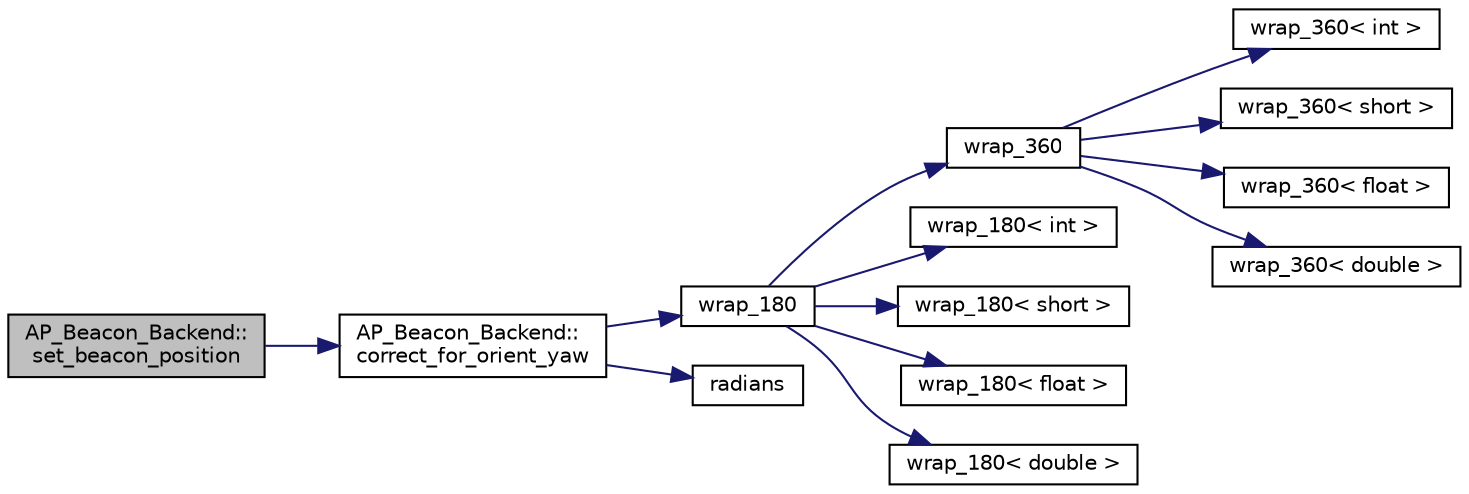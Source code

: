 digraph "AP_Beacon_Backend::set_beacon_position"
{
 // INTERACTIVE_SVG=YES
  edge [fontname="Helvetica",fontsize="10",labelfontname="Helvetica",labelfontsize="10"];
  node [fontname="Helvetica",fontsize="10",shape=record];
  rankdir="LR";
  Node1 [label="AP_Beacon_Backend::\lset_beacon_position",height=0.2,width=0.4,color="black", fillcolor="grey75", style="filled", fontcolor="black"];
  Node1 -> Node2 [color="midnightblue",fontsize="10",style="solid",fontname="Helvetica"];
  Node2 [label="AP_Beacon_Backend::\lcorrect_for_orient_yaw",height=0.2,width=0.4,color="black", fillcolor="white", style="filled",URL="$classAP__Beacon__Backend.html#ac2ff3477615e67258b494f5c3ffac448"];
  Node2 -> Node3 [color="midnightblue",fontsize="10",style="solid",fontname="Helvetica"];
  Node3 [label="wrap_180",height=0.2,width=0.4,color="black", fillcolor="white", style="filled",URL="$AP__Math_8cpp.html#a603d717bc95dd546b9e2c4da57b88a39"];
  Node3 -> Node4 [color="midnightblue",fontsize="10",style="solid",fontname="Helvetica"];
  Node4 [label="wrap_360",height=0.2,width=0.4,color="black", fillcolor="white", style="filled",URL="$AP__Math_8cpp.html#aac44349f9b159f31fc43fe924d52f7fc"];
  Node4 -> Node5 [color="midnightblue",fontsize="10",style="solid",fontname="Helvetica"];
  Node5 [label="wrap_360\< int \>",height=0.2,width=0.4,color="black", fillcolor="white", style="filled",URL="$AP__Math_8cpp.html#ad909fc5c89c69617f13018963a685bd5"];
  Node4 -> Node6 [color="midnightblue",fontsize="10",style="solid",fontname="Helvetica"];
  Node6 [label="wrap_360\< short \>",height=0.2,width=0.4,color="black", fillcolor="white", style="filled",URL="$AP__Math_8cpp.html#a3c6b3854a342ae989b7c2296b4c6c6ec"];
  Node4 -> Node7 [color="midnightblue",fontsize="10",style="solid",fontname="Helvetica"];
  Node7 [label="wrap_360\< float \>",height=0.2,width=0.4,color="black", fillcolor="white", style="filled",URL="$AP__Math_8cpp.html#ad75d42039e8eda0c32431b8882b46fc4"];
  Node4 -> Node8 [color="midnightblue",fontsize="10",style="solid",fontname="Helvetica"];
  Node8 [label="wrap_360\< double \>",height=0.2,width=0.4,color="black", fillcolor="white", style="filled",URL="$AP__Math_8cpp.html#aaf5c8a69731644be38edeaedbd1b1c8d"];
  Node3 -> Node9 [color="midnightblue",fontsize="10",style="solid",fontname="Helvetica"];
  Node9 [label="wrap_180\< int \>",height=0.2,width=0.4,color="black", fillcolor="white", style="filled",URL="$AP__Math_8cpp.html#a02a2cf5a700e31fcf6b444311939d6f8"];
  Node3 -> Node10 [color="midnightblue",fontsize="10",style="solid",fontname="Helvetica"];
  Node10 [label="wrap_180\< short \>",height=0.2,width=0.4,color="black", fillcolor="white", style="filled",URL="$AP__Math_8cpp.html#a3a086dd71d651cf1d4a28ec87decb8b0"];
  Node3 -> Node11 [color="midnightblue",fontsize="10",style="solid",fontname="Helvetica"];
  Node11 [label="wrap_180\< float \>",height=0.2,width=0.4,color="black", fillcolor="white", style="filled",URL="$AP__Math_8cpp.html#abfa396c065d0b24a9fd841beb6404a7b"];
  Node3 -> Node12 [color="midnightblue",fontsize="10",style="solid",fontname="Helvetica"];
  Node12 [label="wrap_180\< double \>",height=0.2,width=0.4,color="black", fillcolor="white", style="filled",URL="$AP__Math_8cpp.html#addf2d396e8779d86f1296f2fecf105e4"];
  Node2 -> Node13 [color="midnightblue",fontsize="10",style="solid",fontname="Helvetica"];
  Node13 [label="radians",height=0.2,width=0.4,color="black", fillcolor="white", style="filled",URL="$AP__Math_8h.html#a75b14352ec1c95a8276af9a0813cfdc3"];
}
